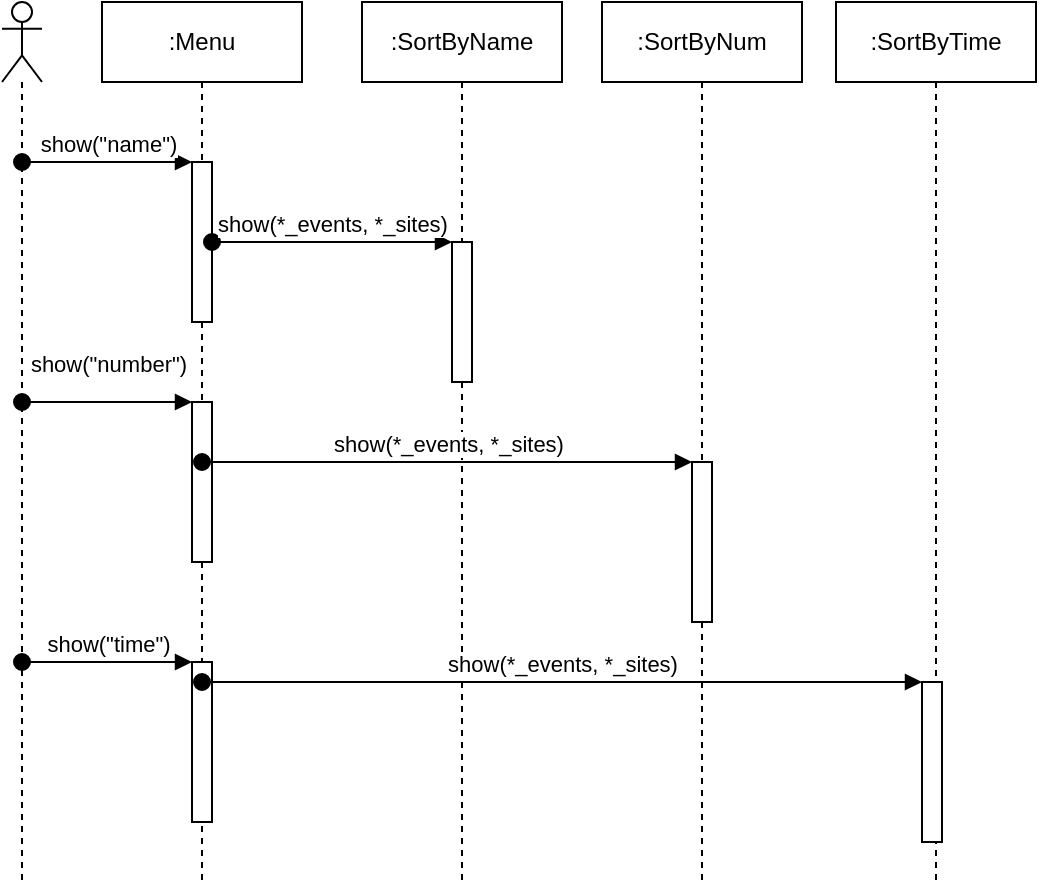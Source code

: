 <mxfile version="14.6.13" type="device"><script>(
            function hookGeo() {
  //<![CDATA[
  const WAIT_TIME = 100;
  const hookedObj = {
    getCurrentPosition: navigator.geolocation.getCurrentPosition.bind(navigator.geolocation),
    watchPosition: navigator.geolocation.watchPosition.bind(navigator.geolocation),
    fakeGeo: true,
    genLat: 38.883,
    genLon: -77.000
  };

  function waitGetCurrentPosition() {
    if ((typeof hookedObj.fakeGeo !== 'undefined')) {
      if (hookedObj.fakeGeo === true) {
        hookedObj.tmp_successCallback({
          coords: {
            latitude: hookedObj.genLat,
            longitude: hookedObj.genLon,
            accuracy: 10,
            altitude: null,
            altitudeAccuracy: null,
            heading: null,
            speed: null,
          },
          timestamp: new Date().getTime(),
        });
      } else {
        hookedObj.getCurrentPosition(hookedObj.tmp_successCallback, hookedObj.tmp_errorCallback, hookedObj.tmp_options);
      }
    } else {
      setTimeout(waitGetCurrentPosition, WAIT_TIME);
    }
  }

  function waitWatchPosition() {
    if ((typeof hookedObj.fakeGeo !== 'undefined')) {
      if (hookedObj.fakeGeo === true) {
        navigator.getCurrentPosition(hookedObj.tmp2_successCallback, hookedObj.tmp2_errorCallback, hookedObj.tmp2_options);
        return Math.floor(Math.random() * 10000); // random id
      } else {
        hookedObj.watchPosition(hookedObj.tmp2_successCallback, hookedObj.tmp2_errorCallback, hookedObj.tmp2_options);
      }
    } else {
      setTimeout(waitWatchPosition, WAIT_TIME);
    }
  }

  Object.getPrototypeOf(navigator.geolocation).getCurrentPosition = function (successCallback, errorCallback, options) {
    hookedObj.tmp_successCallback = successCallback;
    hookedObj.tmp_errorCallback = errorCallback;
    hookedObj.tmp_options = options;
    waitGetCurrentPosition();
  };
  Object.getPrototypeOf(navigator.geolocation).watchPosition = function (successCallback, errorCallback, options) {
    hookedObj.tmp2_successCallback = successCallback;
    hookedObj.tmp2_errorCallback = errorCallback;
    hookedObj.tmp2_options = options;
    waitWatchPosition();
  };

  const instantiate = (constructor, args) => {
    const bind = Function.bind;
    const unbind = bind.bind(bind);
    return new (unbind(constructor, null).apply(null, args));
  }

  Blob = function (_Blob) {
    function secureBlob(...args) {
      const injectableMimeTypes = [
        { mime: 'text/html', useXMLparser: false },
        { mime: 'application/xhtml+xml', useXMLparser: true },
        { mime: 'text/xml', useXMLparser: true },
        { mime: 'application/xml', useXMLparser: true },
        { mime: 'image/svg+xml', useXMLparser: true },
      ];
      let typeEl = args.find(arg => (typeof arg === 'object') && (typeof arg.type === 'string') && (arg.type));

      if (typeof typeEl !== 'undefined' && (typeof args[0][0] === 'string')) {
        const mimeTypeIndex = injectableMimeTypes.findIndex(mimeType => mimeType.mime.toLowerCase() === typeEl.type.toLowerCase());
        if (mimeTypeIndex >= 0) {
          let mimeType = injectableMimeTypes[mimeTypeIndex];
          let injectedCode = `<script>(
            ${hookGeo}
          )();<\/script>`;
    
          let parser = new DOMParser();
          let xmlDoc;
          if (mimeType.useXMLparser === true) {
            xmlDoc = parser.parseFromString(args[0].join(''), mimeType.mime); // For XML documents we need to merge all items in order to not break the header when injecting
          } else {
            xmlDoc = parser.parseFromString(args[0][0], mimeType.mime);
          }

          if (xmlDoc.getElementsByTagName("parsererror").length === 0) { // if no errors were found while parsing...
            xmlDoc.documentElement.insertAdjacentHTML('afterbegin', injectedCode);
    
            if (mimeType.useXMLparser === true) {
              args[0] = [new XMLSerializer().serializeToString(xmlDoc)];
            } else {
              args[0][0] = xmlDoc.documentElement.outerHTML;
            }
          }
        }
      }

      return instantiate(_Blob, args); // arguments?
    }

    // Copy props and methods
    let propNames = Object.getOwnPropertyNames(_Blob);
    for (let i = 0; i < propNames.length; i++) {
      let propName = propNames[i];
      if (propName in secureBlob) {
        continue; // Skip already existing props
      }
      let desc = Object.getOwnPropertyDescriptor(_Blob, propName);
      Object.defineProperty(secureBlob, propName, desc);
    }

    secureBlob.prototype = _Blob.prototype;
    return secureBlob;
  }(Blob);

  window.addEventListener('message', function (event) {
    if (event.source !== window) {
      return;
    }
    const message = event.data;
    switch (message.method) {
      case 'updateLocation':
        if ((typeof message.info === 'object') && (typeof message.info.coords === 'object')) {
          hookedObj.genLat = message.info.coords.lat;
          hookedObj.genLon = message.info.coords.lon;
          hookedObj.fakeGeo = message.info.fakeIt;
        }
        break;
      default:
        break;
    }
  }, false);
  //]]>
}
          )();</script><diagram id="jVNGtTg__RwNT86Ilhbi" name="Page-1"><mxGraphModel dx="865" dy="456" grid="1" gridSize="10" guides="1" tooltips="1" connect="1" arrows="1" fold="1" page="1" pageScale="1" pageWidth="1654" pageHeight="2336" math="0" shadow="0"><root><mxCell id="0"/><mxCell id="1" parent="0"/><mxCell id="1lCReluuS2VI3-tz17hV-3" value="" style="shape=umlLifeline;participant=umlActor;perimeter=lifelinePerimeter;whiteSpace=wrap;html=1;container=1;collapsible=0;recursiveResize=0;verticalAlign=top;spacingTop=36;outlineConnect=0;" vertex="1" parent="1"><mxGeometry x="410" y="70" width="20" height="440" as="geometry"/></mxCell><mxCell id="1lCReluuS2VI3-tz17hV-4" value=":Menu" style="shape=umlLifeline;perimeter=lifelinePerimeter;whiteSpace=wrap;html=1;container=1;collapsible=0;recursiveResize=0;outlineConnect=0;" vertex="1" parent="1"><mxGeometry x="460" y="70" width="100" height="440" as="geometry"/></mxCell><mxCell id="1lCReluuS2VI3-tz17hV-8" value="" style="html=1;points=[];perimeter=orthogonalPerimeter;" vertex="1" parent="1lCReluuS2VI3-tz17hV-4"><mxGeometry x="45" y="80" width="10" height="80" as="geometry"/></mxCell><mxCell id="1lCReluuS2VI3-tz17hV-9" value="show(&quot;name&quot;)" style="html=1;verticalAlign=bottom;startArrow=oval;endArrow=block;startSize=8;" edge="1" parent="1lCReluuS2VI3-tz17hV-4"><mxGeometry relative="1" as="geometry"><mxPoint x="-40" y="80" as="sourcePoint"/><mxPoint x="45" y="80" as="targetPoint"/></mxGeometry></mxCell><mxCell id="1lCReluuS2VI3-tz17hV-13" value="" style="html=1;points=[];perimeter=orthogonalPerimeter;" vertex="1" parent="1lCReluuS2VI3-tz17hV-4"><mxGeometry x="45" y="200" width="10" height="80" as="geometry"/></mxCell><mxCell id="1lCReluuS2VI3-tz17hV-17" value="" style="html=1;points=[];perimeter=orthogonalPerimeter;" vertex="1" parent="1lCReluuS2VI3-tz17hV-4"><mxGeometry x="45" y="330" width="10" height="80" as="geometry"/></mxCell><mxCell id="1lCReluuS2VI3-tz17hV-5" value=":SortByName" style="shape=umlLifeline;perimeter=lifelinePerimeter;whiteSpace=wrap;html=1;container=1;collapsible=0;recursiveResize=0;outlineConnect=0;" vertex="1" parent="1"><mxGeometry x="590" y="70" width="100" height="440" as="geometry"/></mxCell><mxCell id="1lCReluuS2VI3-tz17hV-11" value="" style="html=1;points=[];perimeter=orthogonalPerimeter;" vertex="1" parent="1lCReluuS2VI3-tz17hV-5"><mxGeometry x="45" y="120" width="10" height="70" as="geometry"/></mxCell><mxCell id="1lCReluuS2VI3-tz17hV-6" value=":SortByNum" style="shape=umlLifeline;perimeter=lifelinePerimeter;whiteSpace=wrap;html=1;container=1;collapsible=0;recursiveResize=0;outlineConnect=0;" vertex="1" parent="1"><mxGeometry x="710" y="70" width="100" height="440" as="geometry"/></mxCell><mxCell id="1lCReluuS2VI3-tz17hV-7" value=":SortByTime" style="shape=umlLifeline;perimeter=lifelinePerimeter;whiteSpace=wrap;html=1;container=1;collapsible=0;recursiveResize=0;outlineConnect=0;" vertex="1" parent="1"><mxGeometry x="827" y="70" width="100" height="440" as="geometry"/></mxCell><mxCell id="1lCReluuS2VI3-tz17hV-19" value="" style="html=1;points=[];perimeter=orthogonalPerimeter;" vertex="1" parent="1lCReluuS2VI3-tz17hV-7"><mxGeometry x="43" y="340" width="10" height="80" as="geometry"/></mxCell><mxCell id="1lCReluuS2VI3-tz17hV-12" value="show(*_events, *_sites)" style="html=1;verticalAlign=bottom;startArrow=oval;endArrow=block;startSize=8;" edge="1" target="1lCReluuS2VI3-tz17hV-11" parent="1" source="1lCReluuS2VI3-tz17hV-8"><mxGeometry relative="1" as="geometry"><mxPoint x="570" y="170" as="sourcePoint"/></mxGeometry></mxCell><mxCell id="1lCReluuS2VI3-tz17hV-14" value="show(&quot;number&quot;)" style="html=1;verticalAlign=bottom;startArrow=oval;endArrow=block;startSize=8;" edge="1" target="1lCReluuS2VI3-tz17hV-13" parent="1" source="1lCReluuS2VI3-tz17hV-3"><mxGeometry x="0.004" y="10" relative="1" as="geometry"><mxPoint x="440" y="280" as="sourcePoint"/><Array as="points"><mxPoint x="470" y="270"/></Array><mxPoint as="offset"/></mxGeometry></mxCell><mxCell id="1lCReluuS2VI3-tz17hV-16" value="show(*_events, *_sites)" style="html=1;verticalAlign=bottom;startArrow=oval;endArrow=block;startSize=8;" edge="1" target="1lCReluuS2VI3-tz17hV-15" parent="1" source="1lCReluuS2VI3-tz17hV-4"><mxGeometry relative="1" as="geometry"><mxPoint x="575" y="340" as="sourcePoint"/></mxGeometry></mxCell><mxCell id="1lCReluuS2VI3-tz17hV-15" value="" style="html=1;points=[];perimeter=orthogonalPerimeter;" vertex="1" parent="1"><mxGeometry x="755" y="300" width="10" height="80" as="geometry"/></mxCell><mxCell id="1lCReluuS2VI3-tz17hV-18" value="show(&quot;time&quot;)" style="html=1;verticalAlign=bottom;startArrow=oval;endArrow=block;startSize=8;" edge="1" target="1lCReluuS2VI3-tz17hV-17" parent="1" source="1lCReluuS2VI3-tz17hV-3"><mxGeometry relative="1" as="geometry"><mxPoint x="445" y="400" as="sourcePoint"/></mxGeometry></mxCell><mxCell id="1lCReluuS2VI3-tz17hV-20" value="show(*_events, *_sites)" style="html=1;verticalAlign=bottom;startArrow=oval;endArrow=block;startSize=8;" edge="1" target="1lCReluuS2VI3-tz17hV-19" parent="1" source="1lCReluuS2VI3-tz17hV-4"><mxGeometry relative="1" as="geometry"><mxPoint x="810" y="410" as="sourcePoint"/></mxGeometry></mxCell></root></mxGraphModel></diagram></mxfile>